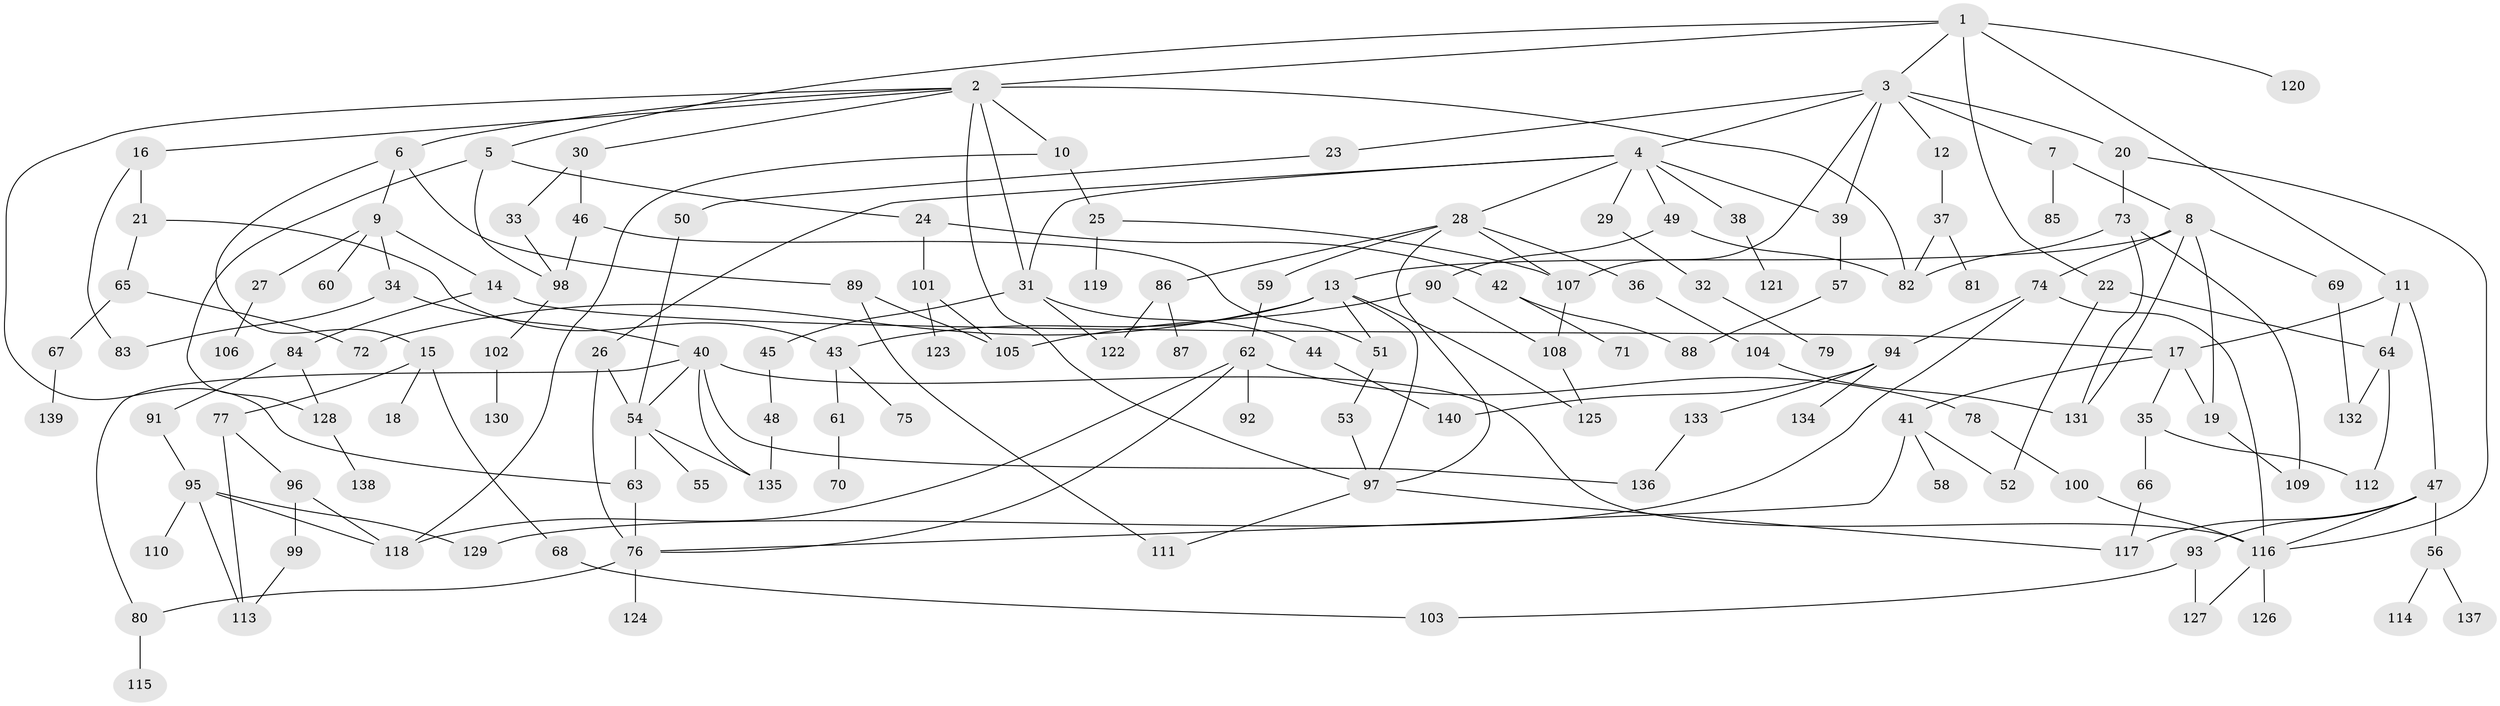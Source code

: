 // coarse degree distribution, {5: 0.0425531914893617, 12: 0.010638297872340425, 8: 0.031914893617021274, 6: 0.07446808510638298, 7: 0.031914893617021274, 3: 0.20212765957446807, 1: 0.2127659574468085, 4: 0.10638297872340426, 2: 0.2765957446808511, 10: 0.010638297872340425}
// Generated by graph-tools (version 1.1) at 2025/51/02/27/25 19:51:38]
// undirected, 140 vertices, 197 edges
graph export_dot {
graph [start="1"]
  node [color=gray90,style=filled];
  1;
  2;
  3;
  4;
  5;
  6;
  7;
  8;
  9;
  10;
  11;
  12;
  13;
  14;
  15;
  16;
  17;
  18;
  19;
  20;
  21;
  22;
  23;
  24;
  25;
  26;
  27;
  28;
  29;
  30;
  31;
  32;
  33;
  34;
  35;
  36;
  37;
  38;
  39;
  40;
  41;
  42;
  43;
  44;
  45;
  46;
  47;
  48;
  49;
  50;
  51;
  52;
  53;
  54;
  55;
  56;
  57;
  58;
  59;
  60;
  61;
  62;
  63;
  64;
  65;
  66;
  67;
  68;
  69;
  70;
  71;
  72;
  73;
  74;
  75;
  76;
  77;
  78;
  79;
  80;
  81;
  82;
  83;
  84;
  85;
  86;
  87;
  88;
  89;
  90;
  91;
  92;
  93;
  94;
  95;
  96;
  97;
  98;
  99;
  100;
  101;
  102;
  103;
  104;
  105;
  106;
  107;
  108;
  109;
  110;
  111;
  112;
  113;
  114;
  115;
  116;
  117;
  118;
  119;
  120;
  121;
  122;
  123;
  124;
  125;
  126;
  127;
  128;
  129;
  130;
  131;
  132;
  133;
  134;
  135;
  136;
  137;
  138;
  139;
  140;
  1 -- 2;
  1 -- 3;
  1 -- 5;
  1 -- 11;
  1 -- 22;
  1 -- 120;
  2 -- 6;
  2 -- 10;
  2 -- 16;
  2 -- 30;
  2 -- 82;
  2 -- 31;
  2 -- 97;
  2 -- 63;
  3 -- 4;
  3 -- 7;
  3 -- 12;
  3 -- 20;
  3 -- 23;
  3 -- 39;
  3 -- 107;
  4 -- 26;
  4 -- 28;
  4 -- 29;
  4 -- 31;
  4 -- 38;
  4 -- 39;
  4 -- 49;
  5 -- 24;
  5 -- 98;
  5 -- 128;
  6 -- 9;
  6 -- 15;
  6 -- 89;
  7 -- 8;
  7 -- 85;
  8 -- 13;
  8 -- 19;
  8 -- 69;
  8 -- 74;
  8 -- 131;
  9 -- 14;
  9 -- 27;
  9 -- 34;
  9 -- 60;
  10 -- 25;
  10 -- 118;
  11 -- 47;
  11 -- 64;
  11 -- 17;
  12 -- 37;
  13 -- 125;
  13 -- 97;
  13 -- 51;
  13 -- 72;
  13 -- 43;
  14 -- 17;
  14 -- 84;
  15 -- 18;
  15 -- 68;
  15 -- 77;
  16 -- 21;
  16 -- 83;
  17 -- 35;
  17 -- 41;
  17 -- 19;
  19 -- 109;
  20 -- 73;
  20 -- 116;
  21 -- 43;
  21 -- 65;
  22 -- 52;
  22 -- 64;
  23 -- 50;
  24 -- 42;
  24 -- 101;
  25 -- 107;
  25 -- 119;
  26 -- 76;
  26 -- 54;
  27 -- 106;
  28 -- 36;
  28 -- 59;
  28 -- 86;
  28 -- 97;
  28 -- 107;
  29 -- 32;
  30 -- 33;
  30 -- 46;
  31 -- 44;
  31 -- 45;
  31 -- 122;
  32 -- 79;
  33 -- 98;
  34 -- 40;
  34 -- 83;
  35 -- 66;
  35 -- 112;
  36 -- 104;
  37 -- 81;
  37 -- 82;
  38 -- 121;
  39 -- 57;
  40 -- 80;
  40 -- 135;
  40 -- 136;
  40 -- 54;
  40 -- 116;
  41 -- 52;
  41 -- 58;
  41 -- 76;
  42 -- 71;
  42 -- 88;
  43 -- 61;
  43 -- 75;
  44 -- 140;
  45 -- 48;
  46 -- 51;
  46 -- 98;
  47 -- 56;
  47 -- 93;
  47 -- 116;
  47 -- 117;
  48 -- 135;
  49 -- 90;
  49 -- 82;
  50 -- 54;
  51 -- 53;
  53 -- 97;
  54 -- 55;
  54 -- 63;
  54 -- 135;
  56 -- 114;
  56 -- 137;
  57 -- 88;
  59 -- 62;
  61 -- 70;
  62 -- 78;
  62 -- 92;
  62 -- 118;
  62 -- 76;
  63 -- 76;
  64 -- 112;
  64 -- 132;
  65 -- 67;
  65 -- 72;
  66 -- 117;
  67 -- 139;
  68 -- 103;
  69 -- 132;
  73 -- 109;
  73 -- 82;
  73 -- 131;
  74 -- 94;
  74 -- 129;
  74 -- 116;
  76 -- 124;
  76 -- 80;
  77 -- 96;
  77 -- 113;
  78 -- 100;
  80 -- 115;
  84 -- 91;
  84 -- 128;
  86 -- 87;
  86 -- 122;
  89 -- 105;
  89 -- 111;
  90 -- 108;
  90 -- 105;
  91 -- 95;
  93 -- 127;
  93 -- 103;
  94 -- 133;
  94 -- 134;
  94 -- 140;
  95 -- 110;
  95 -- 129;
  95 -- 118;
  95 -- 113;
  96 -- 99;
  96 -- 118;
  97 -- 117;
  97 -- 111;
  98 -- 102;
  99 -- 113;
  100 -- 116;
  101 -- 123;
  101 -- 105;
  102 -- 130;
  104 -- 131;
  107 -- 108;
  108 -- 125;
  116 -- 126;
  116 -- 127;
  128 -- 138;
  133 -- 136;
}
